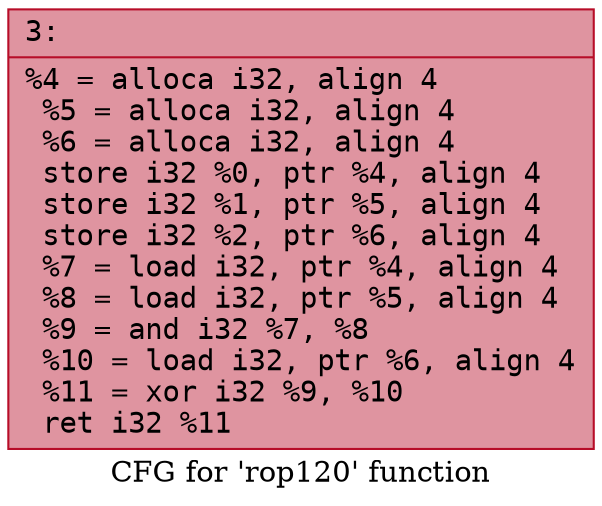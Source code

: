 digraph "CFG for 'rop120' function" {
	label="CFG for 'rop120' function";

	Node0x6000015c0460 [shape=record,color="#b70d28ff", style=filled, fillcolor="#b70d2870" fontname="Courier",label="{3:\l|  %4 = alloca i32, align 4\l  %5 = alloca i32, align 4\l  %6 = alloca i32, align 4\l  store i32 %0, ptr %4, align 4\l  store i32 %1, ptr %5, align 4\l  store i32 %2, ptr %6, align 4\l  %7 = load i32, ptr %4, align 4\l  %8 = load i32, ptr %5, align 4\l  %9 = and i32 %7, %8\l  %10 = load i32, ptr %6, align 4\l  %11 = xor i32 %9, %10\l  ret i32 %11\l}"];
}
